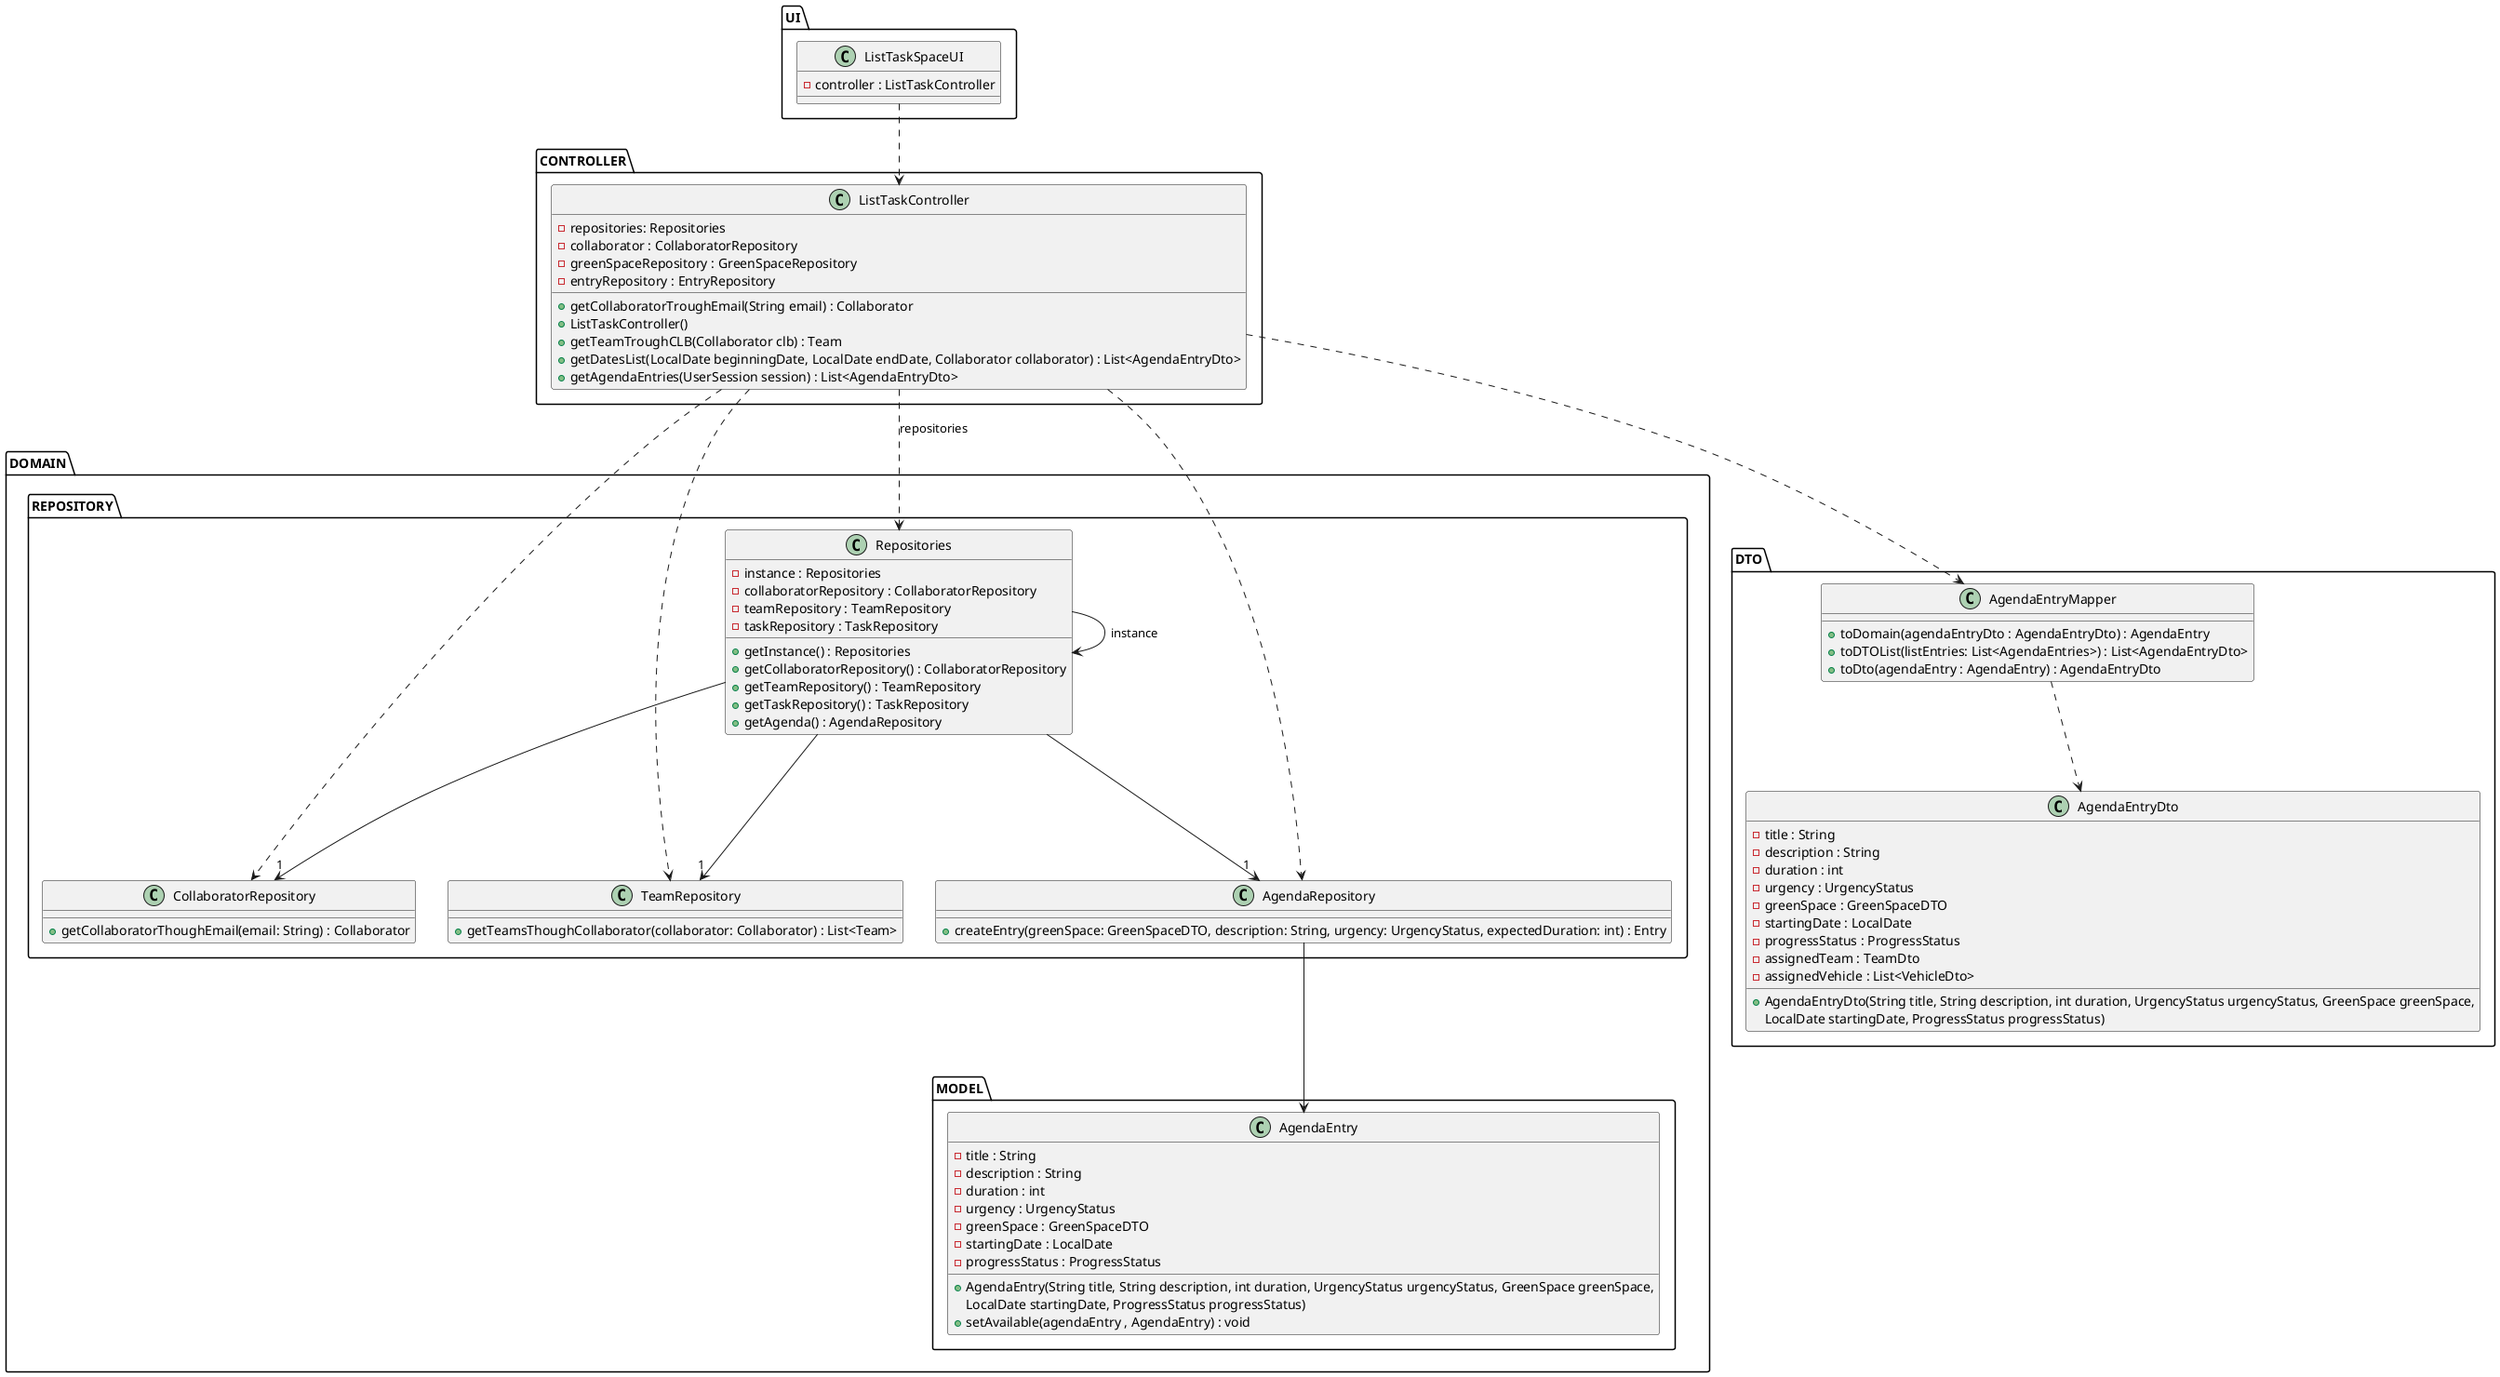 @startuml
skinparam shadowing false
skinparam line type polyline

package UI {
class ListTaskSpaceUI {
    - controller : ListTaskController
}
}

package CONTROLLER {
class ListTaskController {
    - repositories: Repositories
    - collaborator : CollaboratorRepository
    - greenSpaceRepository : GreenSpaceRepository
    - entryRepository : EntryRepository
    + getCollaboratorTroughEmail(String email) : Collaborator
    + ListTaskController()
    + getTeamTroughCLB(Collaborator clb) : Team
    + getDatesList(LocalDate beginningDate, LocalDate endDate, Collaborator collaborator) : List<AgendaEntryDto>
    + getAgendaEntries(UserSession session) : List<AgendaEntryDto>
}
}
package DOMAIN {
package REPOSITORY {
class Repositories {
    - instance : Repositories
    - collaboratorRepository : CollaboratorRepository
    - teamRepository : TeamRepository
    - taskRepository : TaskRepository
    + getInstance() : Repositories
    + getCollaboratorRepository() : CollaboratorRepository
    + getTeamRepository() : TeamRepository
    + getTaskRepository() : TaskRepository
    + getAgenda() : AgendaRepository
}

class CollaboratorRepository {
    + getCollaboratorThoughEmail(email: String) : Collaborator
}

class TeamRepository {
    + getTeamsThoughCollaborator(collaborator: Collaborator) : List<Team>
}

class AgendaRepository {
    + createEntry(greenSpace: GreenSpaceDTO, description: String, urgency: UrgencyStatus, expectedDuration: int) : Entry
}
}



package MODEL{
class AgendaEntry {
    - title : String
    - description : String
    - duration : int
    - urgency : UrgencyStatus
    - greenSpace : GreenSpaceDTO
    - startingDate : LocalDate
    - progressStatus : ProgressStatus

    +AgendaEntry(String title, String description, int duration, UrgencyStatus urgencyStatus, GreenSpace greenSpace,
                            LocalDate startingDate, ProgressStatus progressStatus)
    + setAvailable(agendaEntry , AgendaEntry) : void
}
}
}
package DTO {
class AgendaEntryDto {
    - title : String
    - description : String
    - duration : int
    - urgency : UrgencyStatus
    - greenSpace : GreenSpaceDTO
    - startingDate : LocalDate
    - progressStatus : ProgressStatus
    - assignedTeam : TeamDto
    - assignedVehicle : List<VehicleDto>
    +AgendaEntryDto(String title, String description, int duration, UrgencyStatus urgencyStatus, GreenSpace greenSpace,
                            LocalDate startingDate, ProgressStatus progressStatus)
}

class AgendaEntryMapper {
    + toDomain(agendaEntryDto : AgendaEntryDto) : AgendaEntry
    + toDTOList(listEntries: List<AgendaEntries>) : List<AgendaEntryDto>
    + toDto(agendaEntry : AgendaEntry) : AgendaEntryDto
}
}

ListTaskSpaceUI ..> ListTaskController

ListTaskController ..> AgendaEntryMapper
ListTaskController ..> Repositories: repositories
Repositories --> Repositories: instance
ListTaskController ..> CollaboratorRepository
ListTaskController ..> TeamRepository
ListTaskController ..> AgendaRepository
Repositories --> "1" CollaboratorRepository
Repositories --> "1" TeamRepository
Repositories --> "1" AgendaRepository

AgendaRepository --> AgendaEntry

AgendaEntryMapper ..> AgendaEntryDto

@enduml

